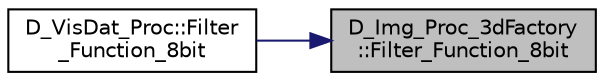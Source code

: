digraph "D_Img_Proc_3dFactory::Filter_Function_8bit"
{
 // LATEX_PDF_SIZE
  edge [fontname="Helvetica",fontsize="10",labelfontname="Helvetica",labelfontsize="10"];
  node [fontname="Helvetica",fontsize="10",shape=record];
  rankdir="RL";
  Node1 [label="D_Img_Proc_3dFactory\l::Filter_Function_8bit",height=0.2,width=0.4,color="black", fillcolor="grey75", style="filled", fontcolor="black",tooltip=" "];
  Node1 -> Node2 [dir="back",color="midnightblue",fontsize="10",style="solid"];
  Node2 [label="D_VisDat_Proc::Filter\l_Function_8bit",height=0.2,width=0.4,color="black", fillcolor="white", style="filled",URL="$class_d___vis_dat___proc.html#a97dd6401aaec72add65bf2903cdb9aca",tooltip=" "];
}
